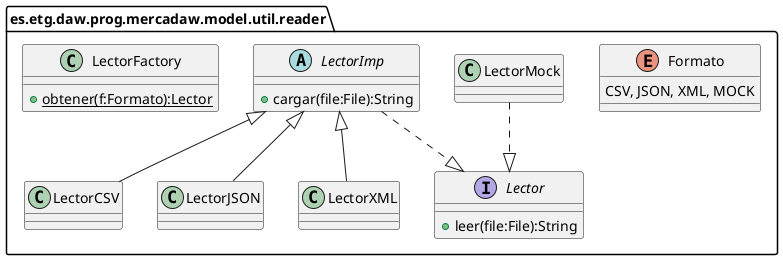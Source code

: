 @startuml reader

set separator none
package es.etg.daw.prog.mercadaw.model.util.reader{
    
    enum Formato{
        CSV, JSON, XML, MOCK
    }

    class LectorCSV{

    }

    class LectorJSON{

    }

    class LectorXML{

    }

    class LectorMock{

    }

    abstract LectorImp{
        + cargar(file:File):String
    }

    interface Lector{
        + leer(file:File):String
    }


    class LectorFactory{
        + {static} obtener(f:Formato):Lector
    }



}
LectorImp <|-- LectorCSV
LectorImp <|-- LectorJSON
LectorImp <|-- LectorXML
LectorImp ..|> Lector
LectorMock ..|> Lector
@enduml